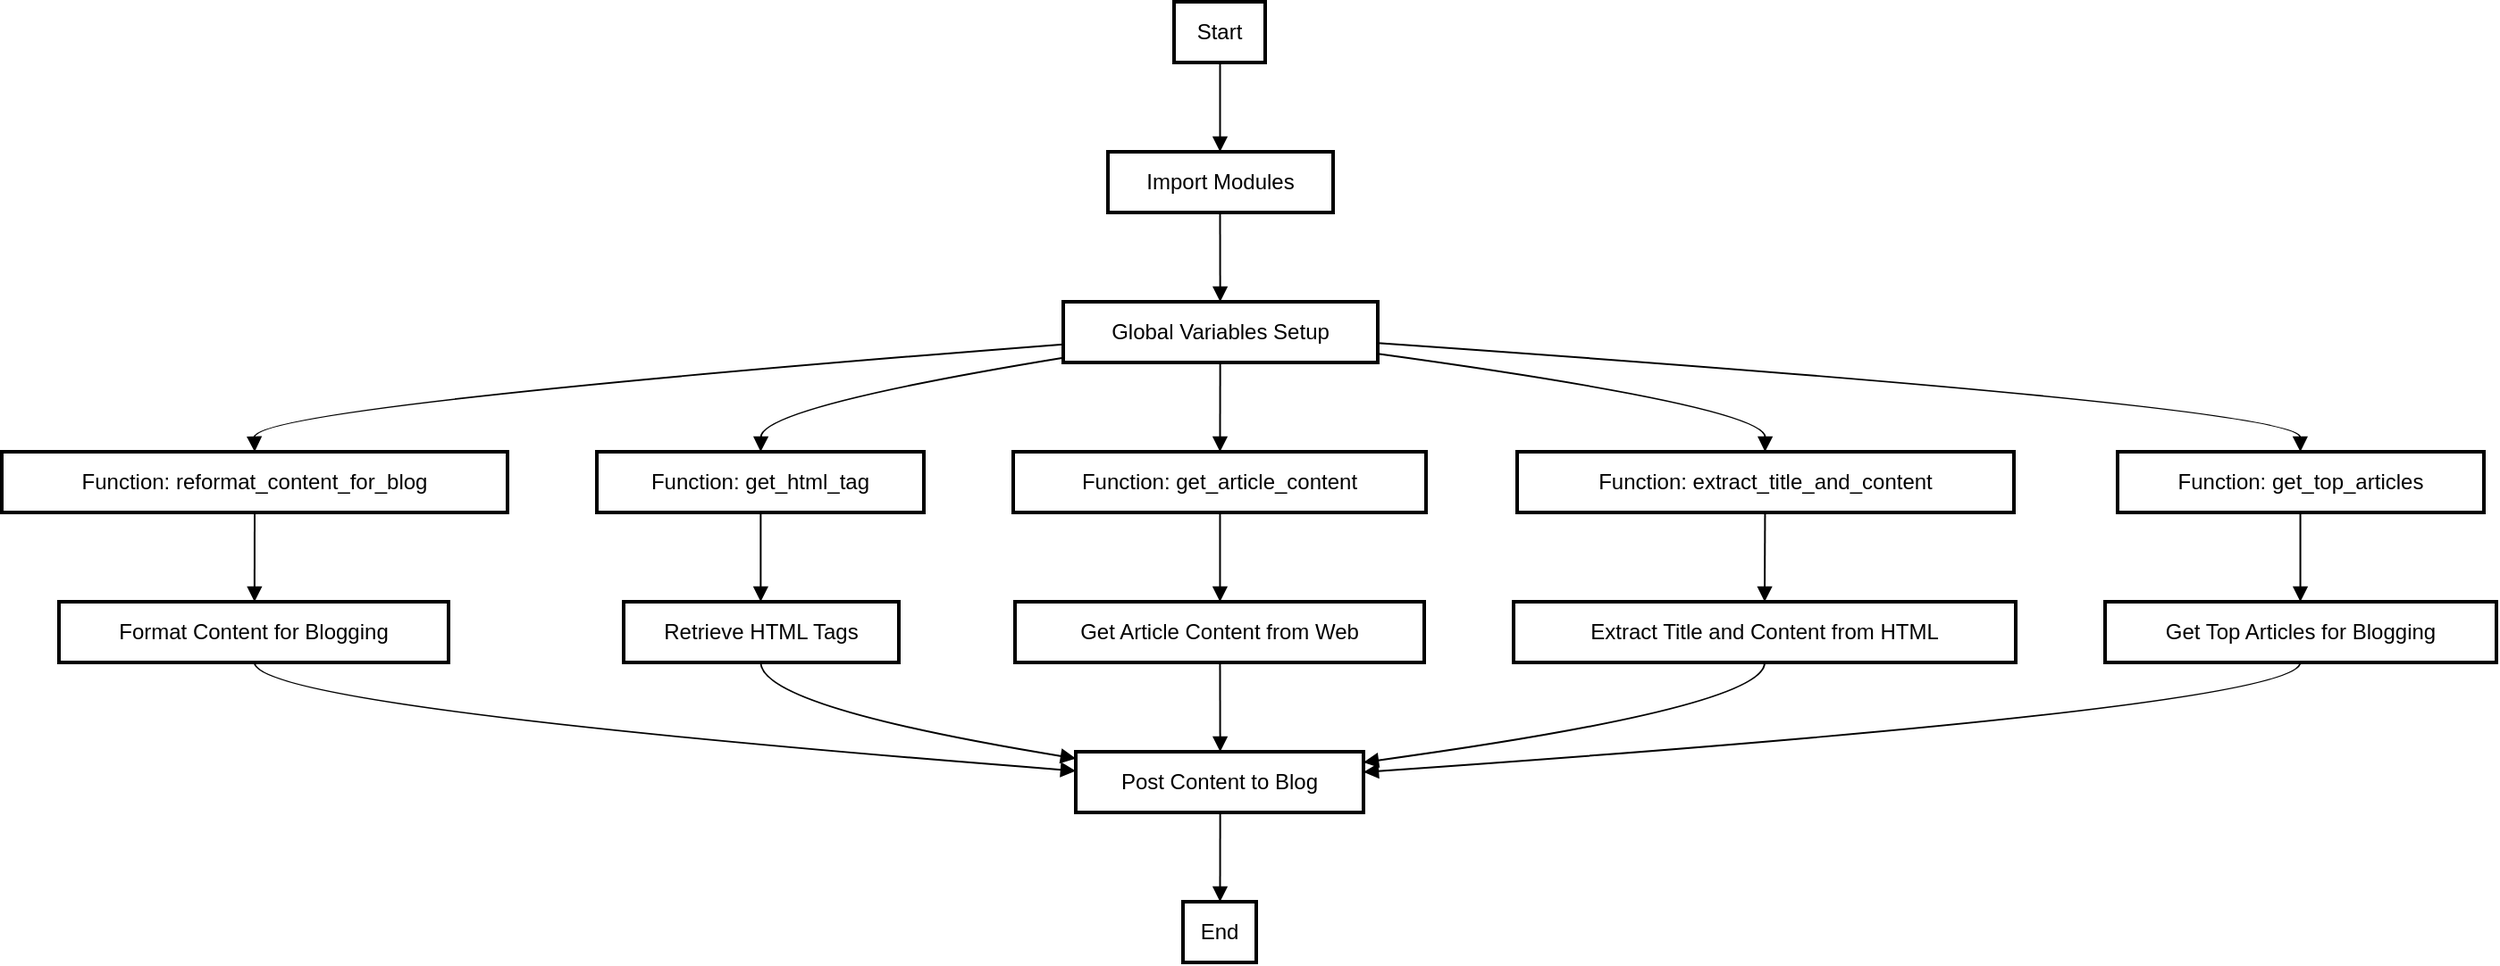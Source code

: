 <mxfile version="22.1.18" type="github">
  <diagram name="페이지-1" id="R6DIblu_v7FcFiURTZaN">
    <mxGraphModel dx="1593" dy="911" grid="1" gridSize="10" guides="1" tooltips="1" connect="1" arrows="1" fold="1" page="1" pageScale="1" pageWidth="827" pageHeight="1169" math="0" shadow="0">
      <root>
        <mxCell id="0" />
        <mxCell id="1" parent="0" />
        <mxCell id="NZUTSQfr43RCS7MHV0n8-100" value="Start" style="whiteSpace=wrap;strokeWidth=2;" vertex="1" parent="1">
          <mxGeometry x="696" y="10" width="51" height="34" as="geometry" />
        </mxCell>
        <mxCell id="NZUTSQfr43RCS7MHV0n8-101" value="Import Modules" style="whiteSpace=wrap;strokeWidth=2;" vertex="1" parent="1">
          <mxGeometry x="659" y="94" width="126" height="34" as="geometry" />
        </mxCell>
        <mxCell id="NZUTSQfr43RCS7MHV0n8-102" value="Global Variables Setup" style="whiteSpace=wrap;strokeWidth=2;" vertex="1" parent="1">
          <mxGeometry x="634" y="178" width="176" height="34" as="geometry" />
        </mxCell>
        <mxCell id="NZUTSQfr43RCS7MHV0n8-103" value="Function: reformat_content_for_blog" style="whiteSpace=wrap;strokeWidth=2;" vertex="1" parent="1">
          <mxGeometry x="40" y="262" width="283" height="34" as="geometry" />
        </mxCell>
        <mxCell id="NZUTSQfr43RCS7MHV0n8-104" value="Function: get_html_tag" style="whiteSpace=wrap;strokeWidth=2;" vertex="1" parent="1">
          <mxGeometry x="373" y="262" width="183" height="34" as="geometry" />
        </mxCell>
        <mxCell id="NZUTSQfr43RCS7MHV0n8-105" value="Function: get_article_content" style="whiteSpace=wrap;strokeWidth=2;" vertex="1" parent="1">
          <mxGeometry x="606" y="262" width="231" height="34" as="geometry" />
        </mxCell>
        <mxCell id="NZUTSQfr43RCS7MHV0n8-106" value="Function: extract_title_and_content" style="whiteSpace=wrap;strokeWidth=2;" vertex="1" parent="1">
          <mxGeometry x="888" y="262" width="278" height="34" as="geometry" />
        </mxCell>
        <mxCell id="NZUTSQfr43RCS7MHV0n8-107" value="Function: get_top_articles" style="whiteSpace=wrap;strokeWidth=2;" vertex="1" parent="1">
          <mxGeometry x="1224" y="262" width="205" height="34" as="geometry" />
        </mxCell>
        <mxCell id="NZUTSQfr43RCS7MHV0n8-108" value="Format Content for Blogging" style="whiteSpace=wrap;strokeWidth=2;" vertex="1" parent="1">
          <mxGeometry x="72" y="346" width="218" height="34" as="geometry" />
        </mxCell>
        <mxCell id="NZUTSQfr43RCS7MHV0n8-109" value="Retrieve HTML Tags" style="whiteSpace=wrap;strokeWidth=2;" vertex="1" parent="1">
          <mxGeometry x="388" y="346" width="154" height="34" as="geometry" />
        </mxCell>
        <mxCell id="NZUTSQfr43RCS7MHV0n8-110" value="Get Article Content from Web" style="whiteSpace=wrap;strokeWidth=2;" vertex="1" parent="1">
          <mxGeometry x="607" y="346" width="229" height="34" as="geometry" />
        </mxCell>
        <mxCell id="NZUTSQfr43RCS7MHV0n8-111" value="Extract Title and Content from HTML" style="whiteSpace=wrap;strokeWidth=2;" vertex="1" parent="1">
          <mxGeometry x="886" y="346" width="281" height="34" as="geometry" />
        </mxCell>
        <mxCell id="NZUTSQfr43RCS7MHV0n8-112" value="Get Top Articles for Blogging" style="whiteSpace=wrap;strokeWidth=2;" vertex="1" parent="1">
          <mxGeometry x="1217" y="346" width="219" height="34" as="geometry" />
        </mxCell>
        <mxCell id="NZUTSQfr43RCS7MHV0n8-113" value="Post Content to Blog" style="whiteSpace=wrap;strokeWidth=2;" vertex="1" parent="1">
          <mxGeometry x="641" y="430" width="161" height="34" as="geometry" />
        </mxCell>
        <mxCell id="NZUTSQfr43RCS7MHV0n8-114" value="End" style="whiteSpace=wrap;strokeWidth=2;" vertex="1" parent="1">
          <mxGeometry x="701" y="514" width="41" height="34" as="geometry" />
        </mxCell>
        <mxCell id="NZUTSQfr43RCS7MHV0n8-115" value="" style="curved=1;startArrow=none;endArrow=block;exitX=0.505;exitY=1;entryX=0.498;entryY=0;rounded=0;" edge="1" parent="1" source="NZUTSQfr43RCS7MHV0n8-100" target="NZUTSQfr43RCS7MHV0n8-101">
          <mxGeometry relative="1" as="geometry">
            <Array as="points" />
          </mxGeometry>
        </mxCell>
        <mxCell id="NZUTSQfr43RCS7MHV0n8-116" value="" style="curved=1;startArrow=none;endArrow=block;exitX=0.498;exitY=1;entryX=0.499;entryY=0;rounded=0;" edge="1" parent="1" source="NZUTSQfr43RCS7MHV0n8-101" target="NZUTSQfr43RCS7MHV0n8-102">
          <mxGeometry relative="1" as="geometry">
            <Array as="points" />
          </mxGeometry>
        </mxCell>
        <mxCell id="NZUTSQfr43RCS7MHV0n8-117" value="" style="curved=1;startArrow=none;endArrow=block;exitX=-0.001;exitY=0.701;entryX=0.5;entryY=0;rounded=0;" edge="1" parent="1" source="NZUTSQfr43RCS7MHV0n8-102" target="NZUTSQfr43RCS7MHV0n8-103">
          <mxGeometry relative="1" as="geometry">
            <Array as="points">
              <mxPoint x="181" y="237" />
            </Array>
          </mxGeometry>
        </mxCell>
        <mxCell id="NZUTSQfr43RCS7MHV0n8-118" value="" style="curved=1;startArrow=none;endArrow=block;exitX=-0.001;exitY=0.923;entryX=0.501;entryY=0;rounded=0;" edge="1" parent="1" source="NZUTSQfr43RCS7MHV0n8-102" target="NZUTSQfr43RCS7MHV0n8-104">
          <mxGeometry relative="1" as="geometry">
            <Array as="points">
              <mxPoint x="465" y="237" />
            </Array>
          </mxGeometry>
        </mxCell>
        <mxCell id="NZUTSQfr43RCS7MHV0n8-119" value="" style="curved=1;startArrow=none;endArrow=block;exitX=0.499;exitY=1;entryX=0.501;entryY=0;rounded=0;" edge="1" parent="1" source="NZUTSQfr43RCS7MHV0n8-102" target="NZUTSQfr43RCS7MHV0n8-105">
          <mxGeometry relative="1" as="geometry">
            <Array as="points" />
          </mxGeometry>
        </mxCell>
        <mxCell id="NZUTSQfr43RCS7MHV0n8-120" value="" style="curved=1;startArrow=none;endArrow=block;exitX=0.998;exitY=0.856;entryX=0.499;entryY=0;rounded=0;" edge="1" parent="1" source="NZUTSQfr43RCS7MHV0n8-102" target="NZUTSQfr43RCS7MHV0n8-106">
          <mxGeometry relative="1" as="geometry">
            <Array as="points">
              <mxPoint x="1027" y="237" />
            </Array>
          </mxGeometry>
        </mxCell>
        <mxCell id="NZUTSQfr43RCS7MHV0n8-121" value="" style="curved=1;startArrow=none;endArrow=block;exitX=0.998;exitY=0.68;entryX=0.499;entryY=0;rounded=0;" edge="1" parent="1" source="NZUTSQfr43RCS7MHV0n8-102" target="NZUTSQfr43RCS7MHV0n8-107">
          <mxGeometry relative="1" as="geometry">
            <Array as="points">
              <mxPoint x="1326" y="237" />
            </Array>
          </mxGeometry>
        </mxCell>
        <mxCell id="NZUTSQfr43RCS7MHV0n8-122" value="" style="curved=1;startArrow=none;endArrow=block;exitX=0.5;exitY=1;entryX=0.502;entryY=0;rounded=0;" edge="1" parent="1" source="NZUTSQfr43RCS7MHV0n8-103" target="NZUTSQfr43RCS7MHV0n8-108">
          <mxGeometry relative="1" as="geometry">
            <Array as="points" />
          </mxGeometry>
        </mxCell>
        <mxCell id="NZUTSQfr43RCS7MHV0n8-123" value="" style="curved=1;startArrow=none;endArrow=block;exitX=0.501;exitY=1;entryX=0.498;entryY=0;rounded=0;" edge="1" parent="1" source="NZUTSQfr43RCS7MHV0n8-104" target="NZUTSQfr43RCS7MHV0n8-109">
          <mxGeometry relative="1" as="geometry">
            <Array as="points" />
          </mxGeometry>
        </mxCell>
        <mxCell id="NZUTSQfr43RCS7MHV0n8-124" value="" style="curved=1;startArrow=none;endArrow=block;exitX=0.501;exitY=1;entryX=0.501;entryY=0;rounded=0;" edge="1" parent="1" source="NZUTSQfr43RCS7MHV0n8-105" target="NZUTSQfr43RCS7MHV0n8-110">
          <mxGeometry relative="1" as="geometry">
            <Array as="points" />
          </mxGeometry>
        </mxCell>
        <mxCell id="NZUTSQfr43RCS7MHV0n8-125" value="" style="curved=1;startArrow=none;endArrow=block;exitX=0.499;exitY=1;entryX=0.5;entryY=0;rounded=0;" edge="1" parent="1" source="NZUTSQfr43RCS7MHV0n8-106" target="NZUTSQfr43RCS7MHV0n8-111">
          <mxGeometry relative="1" as="geometry">
            <Array as="points" />
          </mxGeometry>
        </mxCell>
        <mxCell id="NZUTSQfr43RCS7MHV0n8-126" value="" style="curved=1;startArrow=none;endArrow=block;exitX=0.499;exitY=1;entryX=0.499;entryY=0;rounded=0;" edge="1" parent="1" source="NZUTSQfr43RCS7MHV0n8-107" target="NZUTSQfr43RCS7MHV0n8-112">
          <mxGeometry relative="1" as="geometry">
            <Array as="points" />
          </mxGeometry>
        </mxCell>
        <mxCell id="NZUTSQfr43RCS7MHV0n8-127" value="" style="curved=1;startArrow=none;endArrow=block;exitX=0.502;exitY=1;entryX=0.0;entryY=0.315;rounded=0;" edge="1" parent="1" source="NZUTSQfr43RCS7MHV0n8-108" target="NZUTSQfr43RCS7MHV0n8-113">
          <mxGeometry relative="1" as="geometry">
            <Array as="points">
              <mxPoint x="181" y="405" />
            </Array>
          </mxGeometry>
        </mxCell>
        <mxCell id="NZUTSQfr43RCS7MHV0n8-128" value="" style="curved=1;startArrow=none;endArrow=block;exitX=0.498;exitY=1;entryX=0.0;entryY=0.112;rounded=0;" edge="1" parent="1" source="NZUTSQfr43RCS7MHV0n8-109" target="NZUTSQfr43RCS7MHV0n8-113">
          <mxGeometry relative="1" as="geometry">
            <Array as="points">
              <mxPoint x="465" y="405" />
            </Array>
          </mxGeometry>
        </mxCell>
        <mxCell id="NZUTSQfr43RCS7MHV0n8-129" value="" style="curved=1;startArrow=none;endArrow=block;exitX=0.501;exitY=1;entryX=0.502;entryY=0;rounded=0;" edge="1" parent="1" source="NZUTSQfr43RCS7MHV0n8-110" target="NZUTSQfr43RCS7MHV0n8-113">
          <mxGeometry relative="1" as="geometry">
            <Array as="points" />
          </mxGeometry>
        </mxCell>
        <mxCell id="NZUTSQfr43RCS7MHV0n8-130" value="" style="curved=1;startArrow=none;endArrow=block;exitX=0.5;exitY=1;entryX=1.003;entryY=0.173;rounded=0;" edge="1" parent="1" source="NZUTSQfr43RCS7MHV0n8-111" target="NZUTSQfr43RCS7MHV0n8-113">
          <mxGeometry relative="1" as="geometry">
            <Array as="points">
              <mxPoint x="1027" y="405" />
            </Array>
          </mxGeometry>
        </mxCell>
        <mxCell id="NZUTSQfr43RCS7MHV0n8-131" value="" style="curved=1;startArrow=none;endArrow=block;exitX=0.499;exitY=1;entryX=1.003;entryY=0.335;rounded=0;" edge="1" parent="1" source="NZUTSQfr43RCS7MHV0n8-112" target="NZUTSQfr43RCS7MHV0n8-113">
          <mxGeometry relative="1" as="geometry">
            <Array as="points">
              <mxPoint x="1326" y="405" />
            </Array>
          </mxGeometry>
        </mxCell>
        <mxCell id="NZUTSQfr43RCS7MHV0n8-132" value="" style="curved=1;startArrow=none;endArrow=block;exitX=0.502;exitY=1;entryX=0.506;entryY=0;rounded=0;" edge="1" parent="1" source="NZUTSQfr43RCS7MHV0n8-113" target="NZUTSQfr43RCS7MHV0n8-114">
          <mxGeometry relative="1" as="geometry">
            <Array as="points" />
          </mxGeometry>
        </mxCell>
      </root>
    </mxGraphModel>
  </diagram>
</mxfile>
